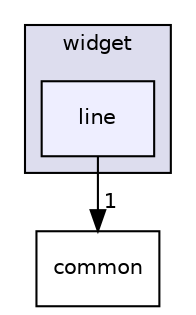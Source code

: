 digraph "widget/line" {
  compound=true
  node [ fontsize="10", fontname="Helvetica"];
  edge [ labelfontsize="10", labelfontname="Helvetica"];
  subgraph clusterdir_0c245a8c11489be7bfdc89f08db7c162 {
    graph [ bgcolor="#ddddee", pencolor="black", label="widget" fontname="Helvetica", fontsize="10", URL="dir_0c245a8c11489be7bfdc89f08db7c162.html"]
  dir_54a7a8b4c826abae2000e2165d844ef9 [shape=box, label="line", style="filled", fillcolor="#eeeeff", pencolor="black", URL="dir_54a7a8b4c826abae2000e2165d844ef9.html"];
  }
  dir_bdd9a5d540de89e9fe90efdfc6973a4f [shape=box label="common" URL="dir_bdd9a5d540de89e9fe90efdfc6973a4f.html"];
  dir_54a7a8b4c826abae2000e2165d844ef9->dir_bdd9a5d540de89e9fe90efdfc6973a4f [headlabel="1", labeldistance=1.5 headhref="dir_000026_000000.html"];
}
